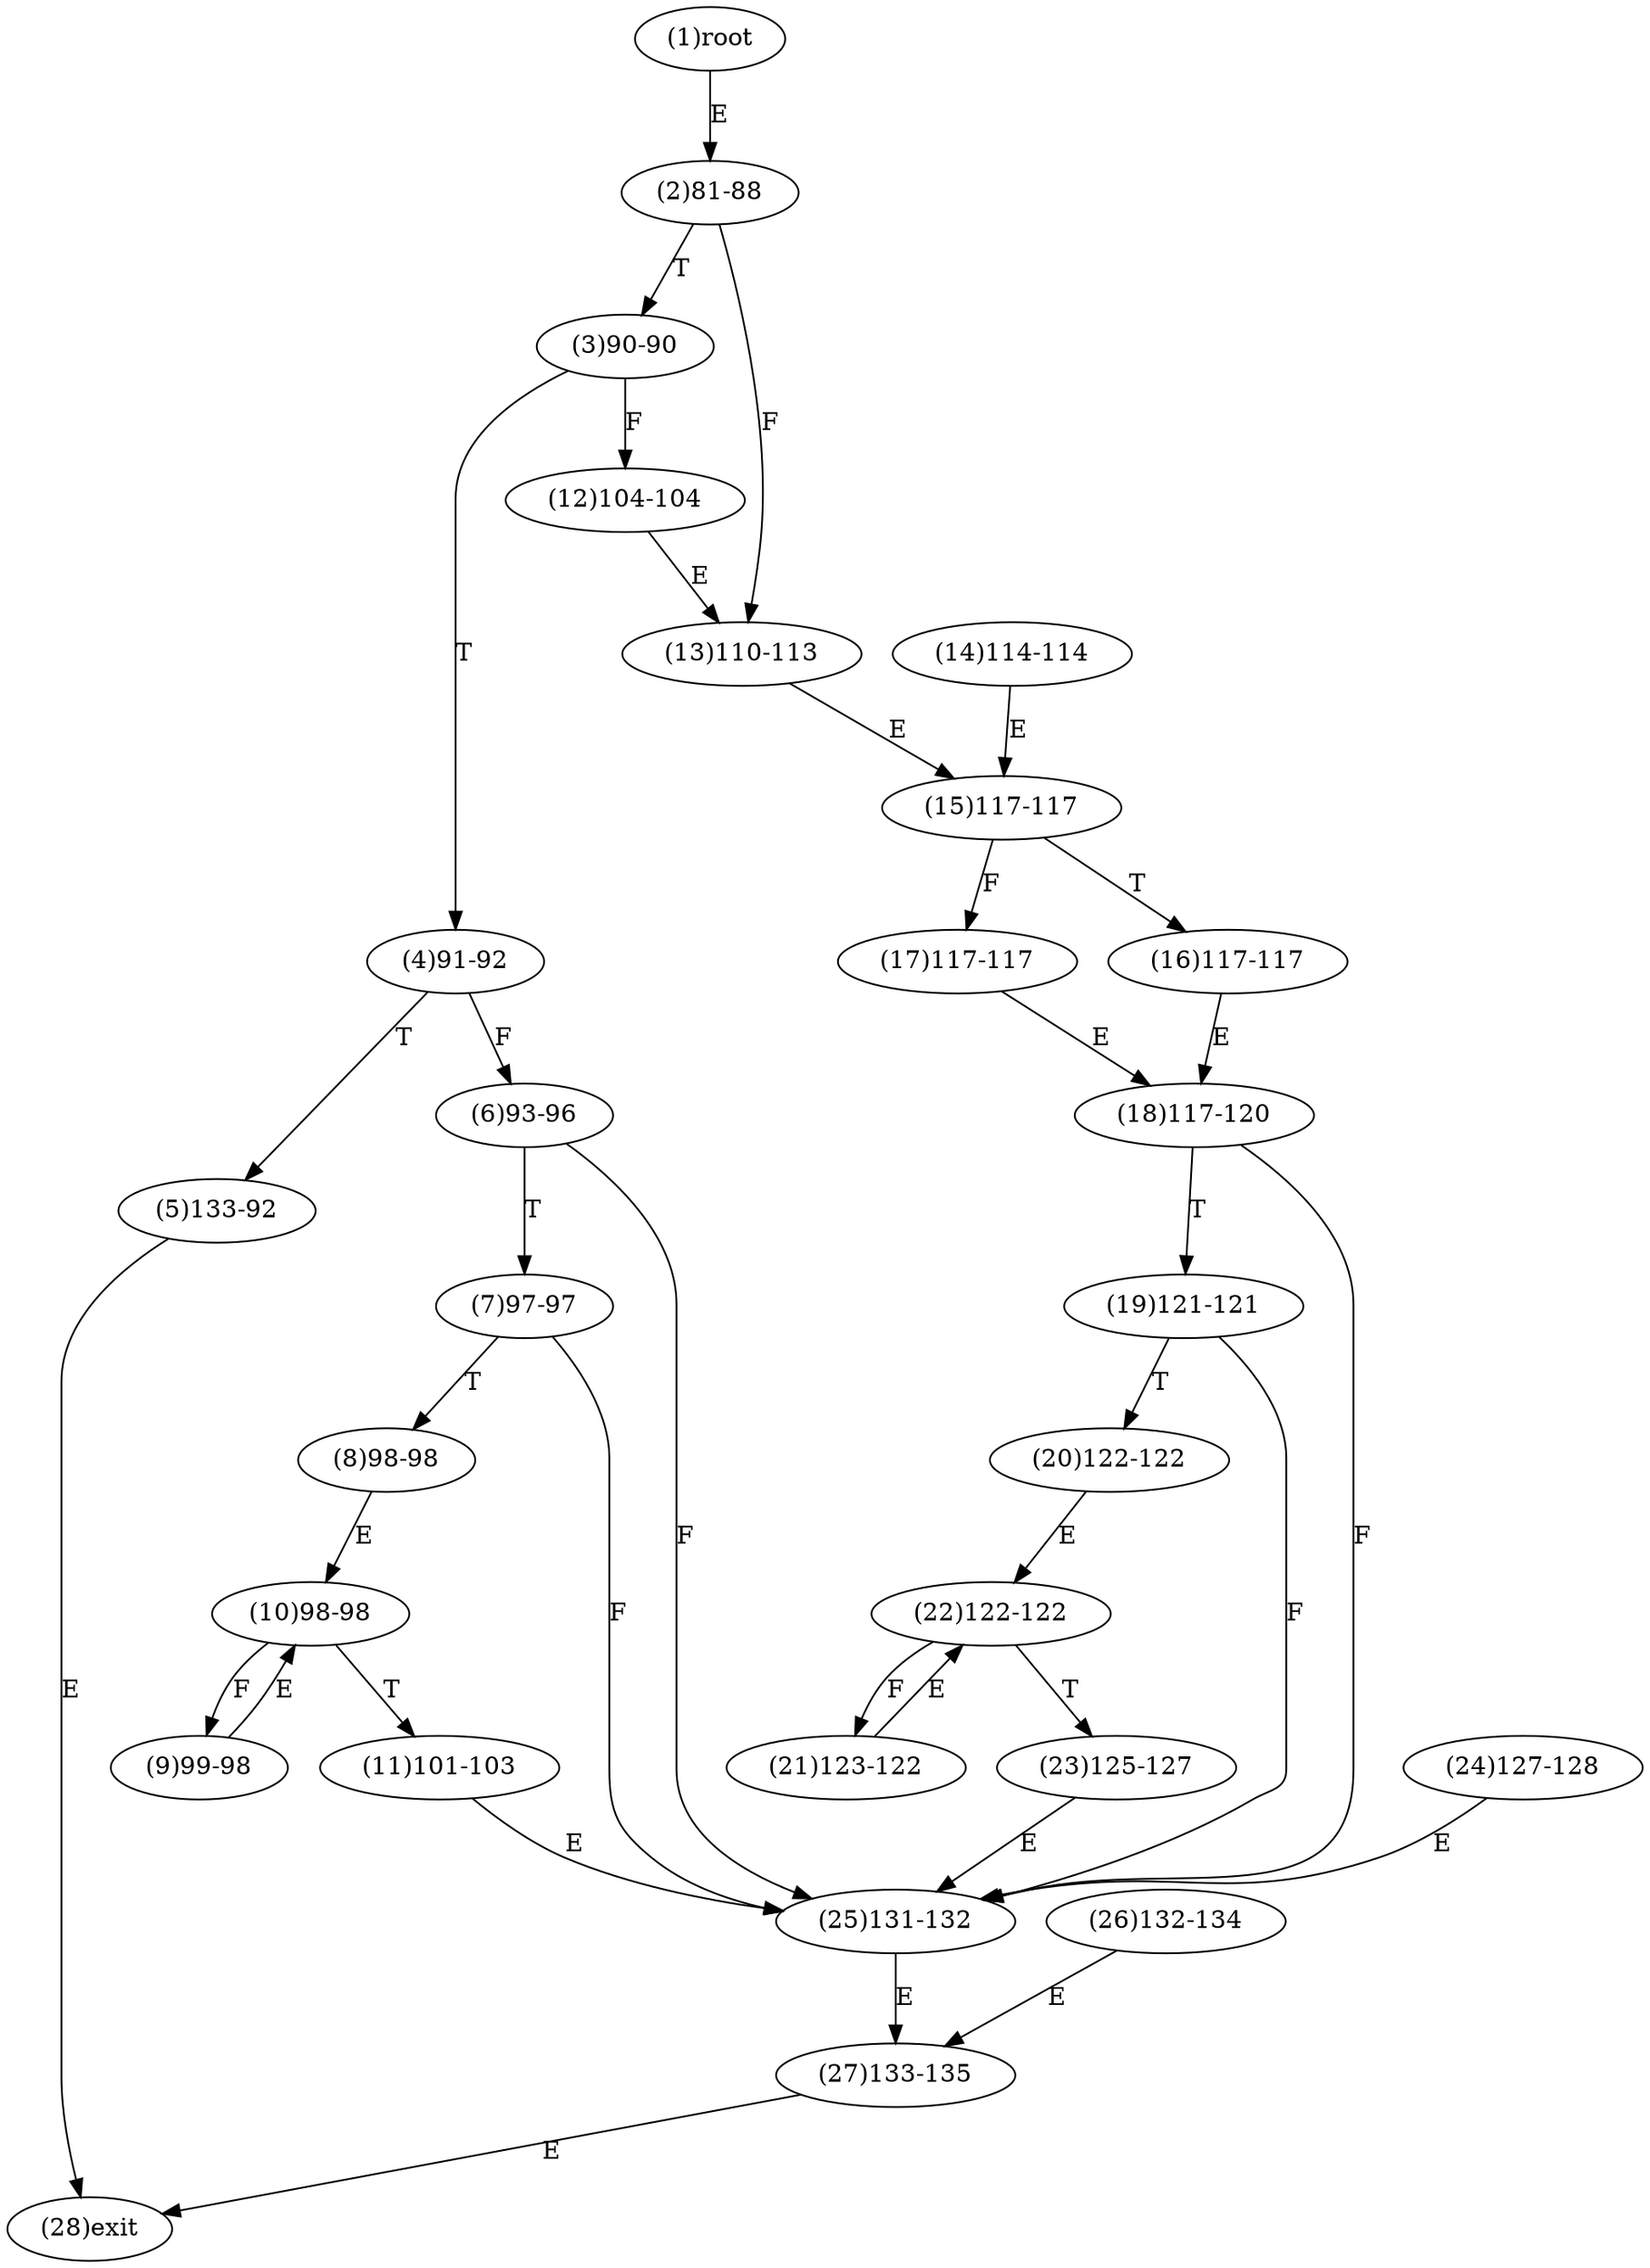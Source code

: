 digraph "" { 
1[ label="(1)root"];
2[ label="(2)81-88"];
3[ label="(3)90-90"];
4[ label="(4)91-92"];
5[ label="(5)133-92"];
6[ label="(6)93-96"];
7[ label="(7)97-97"];
8[ label="(8)98-98"];
9[ label="(9)99-98"];
10[ label="(10)98-98"];
11[ label="(11)101-103"];
12[ label="(12)104-104"];
13[ label="(13)110-113"];
14[ label="(14)114-114"];
15[ label="(15)117-117"];
17[ label="(17)117-117"];
16[ label="(16)117-117"];
19[ label="(19)121-121"];
18[ label="(18)117-120"];
21[ label="(21)123-122"];
20[ label="(20)122-122"];
23[ label="(23)125-127"];
22[ label="(22)122-122"];
25[ label="(25)131-132"];
24[ label="(24)127-128"];
27[ label="(27)133-135"];
26[ label="(26)132-134"];
28[ label="(28)exit"];
1->2[ label="E"];
2->13[ label="F"];
2->3[ label="T"];
3->12[ label="F"];
3->4[ label="T"];
4->6[ label="F"];
4->5[ label="T"];
5->28[ label="E"];
6->25[ label="F"];
6->7[ label="T"];
7->25[ label="F"];
7->8[ label="T"];
8->10[ label="E"];
9->10[ label="E"];
10->9[ label="F"];
10->11[ label="T"];
11->25[ label="E"];
12->13[ label="E"];
13->15[ label="E"];
14->15[ label="E"];
15->17[ label="F"];
15->16[ label="T"];
16->18[ label="E"];
17->18[ label="E"];
18->25[ label="F"];
18->19[ label="T"];
19->25[ label="F"];
19->20[ label="T"];
20->22[ label="E"];
21->22[ label="E"];
22->21[ label="F"];
22->23[ label="T"];
23->25[ label="E"];
24->25[ label="E"];
25->27[ label="E"];
26->27[ label="E"];
27->28[ label="E"];
}